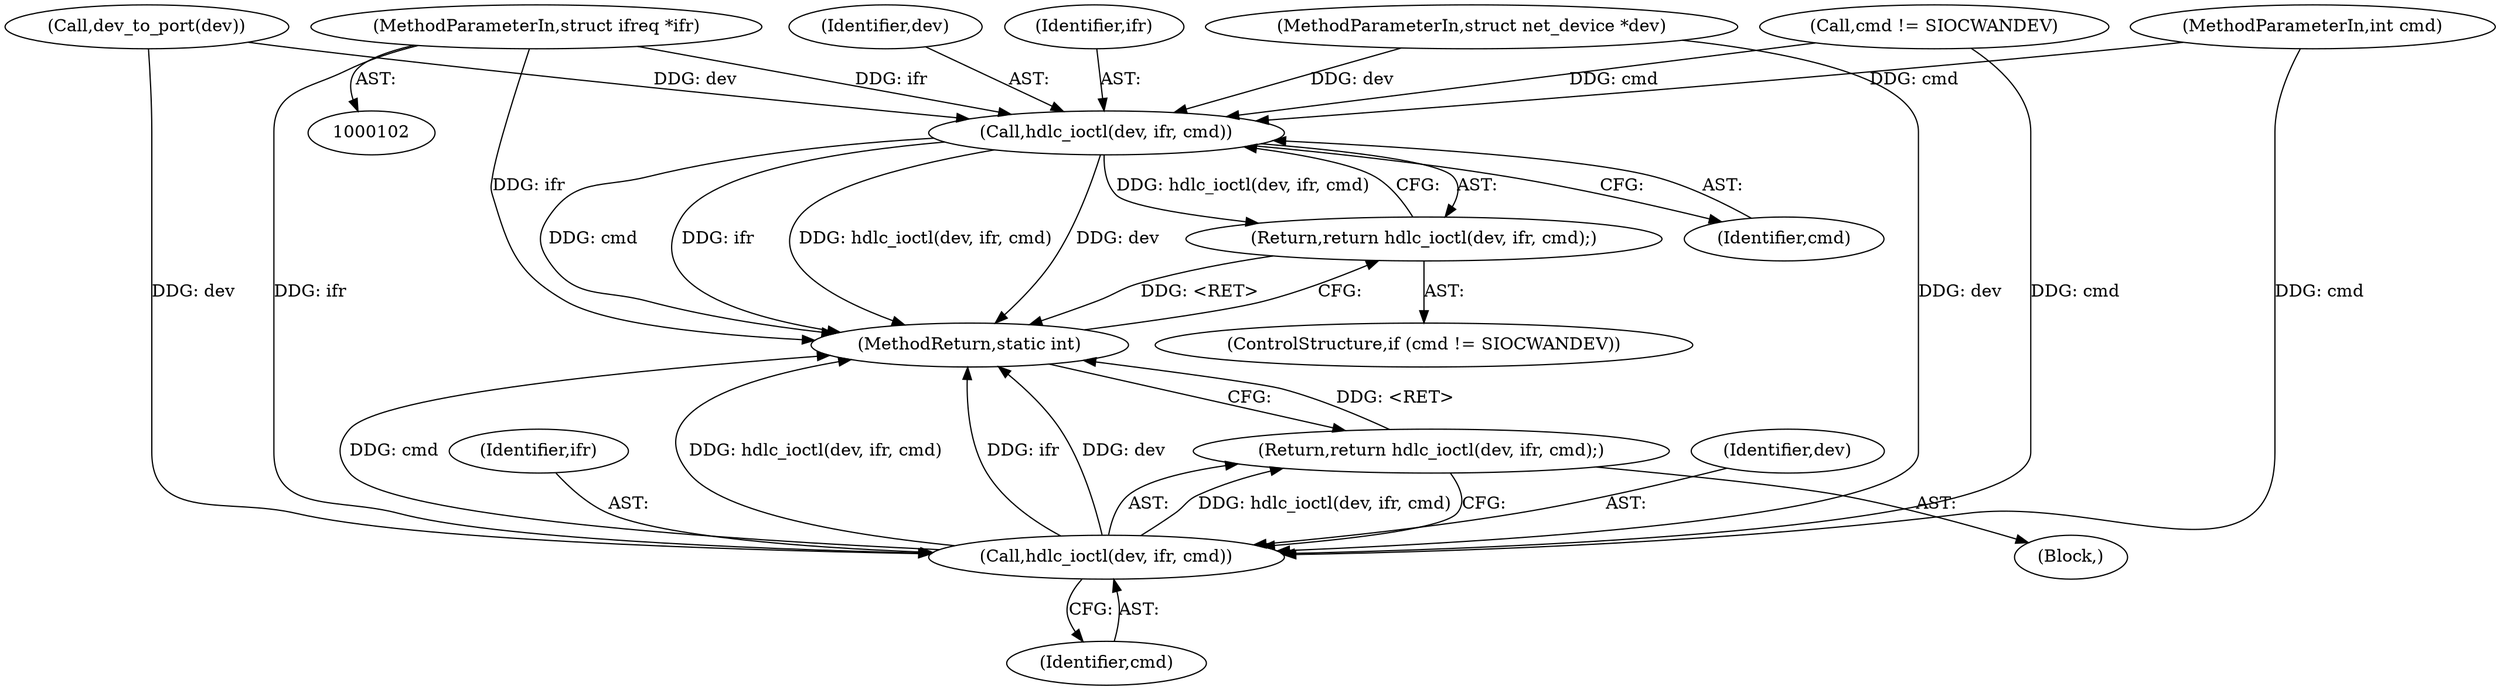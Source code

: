 digraph "0_linux_2b13d06c9584b4eb773f1e80bbaedab9a1c344e1@pointer" {
"1000104" [label="(MethodParameterIn,struct ifreq *ifr)"];
"1000123" [label="(Call,hdlc_ioctl(dev, ifr, cmd))"];
"1000122" [label="(Return,return hdlc_ioctl(dev, ifr, cmd);)"];
"1000270" [label="(Call,hdlc_ioctl(dev, ifr, cmd))"];
"1000269" [label="(Return,return hdlc_ioctl(dev, ifr, cmd);)"];
"1000133" [label="(Block,)"];
"1000274" [label="(MethodReturn,static int)"];
"1000269" [label="(Return,return hdlc_ioctl(dev, ifr, cmd);)"];
"1000270" [label="(Call,hdlc_ioctl(dev, ifr, cmd))"];
"1000272" [label="(Identifier,ifr)"];
"1000273" [label="(Identifier,cmd)"];
"1000104" [label="(MethodParameterIn,struct ifreq *ifr)"];
"1000122" [label="(Return,return hdlc_ioctl(dev, ifr, cmd);)"];
"1000119" [label="(Call,cmd != SIOCWANDEV)"];
"1000105" [label="(MethodParameterIn,int cmd)"];
"1000271" [label="(Identifier,dev)"];
"1000126" [label="(Identifier,cmd)"];
"1000103" [label="(MethodParameterIn,struct net_device *dev)"];
"1000125" [label="(Identifier,ifr)"];
"1000123" [label="(Call,hdlc_ioctl(dev, ifr, cmd))"];
"1000116" [label="(Call,dev_to_port(dev))"];
"1000124" [label="(Identifier,dev)"];
"1000118" [label="(ControlStructure,if (cmd != SIOCWANDEV))"];
"1000104" -> "1000102"  [label="AST: "];
"1000104" -> "1000274"  [label="DDG: ifr"];
"1000104" -> "1000123"  [label="DDG: ifr"];
"1000104" -> "1000270"  [label="DDG: ifr"];
"1000123" -> "1000122"  [label="AST: "];
"1000123" -> "1000126"  [label="CFG: "];
"1000124" -> "1000123"  [label="AST: "];
"1000125" -> "1000123"  [label="AST: "];
"1000126" -> "1000123"  [label="AST: "];
"1000122" -> "1000123"  [label="CFG: "];
"1000123" -> "1000274"  [label="DDG: cmd"];
"1000123" -> "1000274"  [label="DDG: ifr"];
"1000123" -> "1000274"  [label="DDG: hdlc_ioctl(dev, ifr, cmd)"];
"1000123" -> "1000274"  [label="DDG: dev"];
"1000123" -> "1000122"  [label="DDG: hdlc_ioctl(dev, ifr, cmd)"];
"1000116" -> "1000123"  [label="DDG: dev"];
"1000103" -> "1000123"  [label="DDG: dev"];
"1000119" -> "1000123"  [label="DDG: cmd"];
"1000105" -> "1000123"  [label="DDG: cmd"];
"1000122" -> "1000118"  [label="AST: "];
"1000274" -> "1000122"  [label="CFG: "];
"1000122" -> "1000274"  [label="DDG: <RET>"];
"1000270" -> "1000269"  [label="AST: "];
"1000270" -> "1000273"  [label="CFG: "];
"1000271" -> "1000270"  [label="AST: "];
"1000272" -> "1000270"  [label="AST: "];
"1000273" -> "1000270"  [label="AST: "];
"1000269" -> "1000270"  [label="CFG: "];
"1000270" -> "1000274"  [label="DDG: cmd"];
"1000270" -> "1000274"  [label="DDG: hdlc_ioctl(dev, ifr, cmd)"];
"1000270" -> "1000274"  [label="DDG: ifr"];
"1000270" -> "1000274"  [label="DDG: dev"];
"1000270" -> "1000269"  [label="DDG: hdlc_ioctl(dev, ifr, cmd)"];
"1000116" -> "1000270"  [label="DDG: dev"];
"1000103" -> "1000270"  [label="DDG: dev"];
"1000119" -> "1000270"  [label="DDG: cmd"];
"1000105" -> "1000270"  [label="DDG: cmd"];
"1000269" -> "1000133"  [label="AST: "];
"1000274" -> "1000269"  [label="CFG: "];
"1000269" -> "1000274"  [label="DDG: <RET>"];
}
